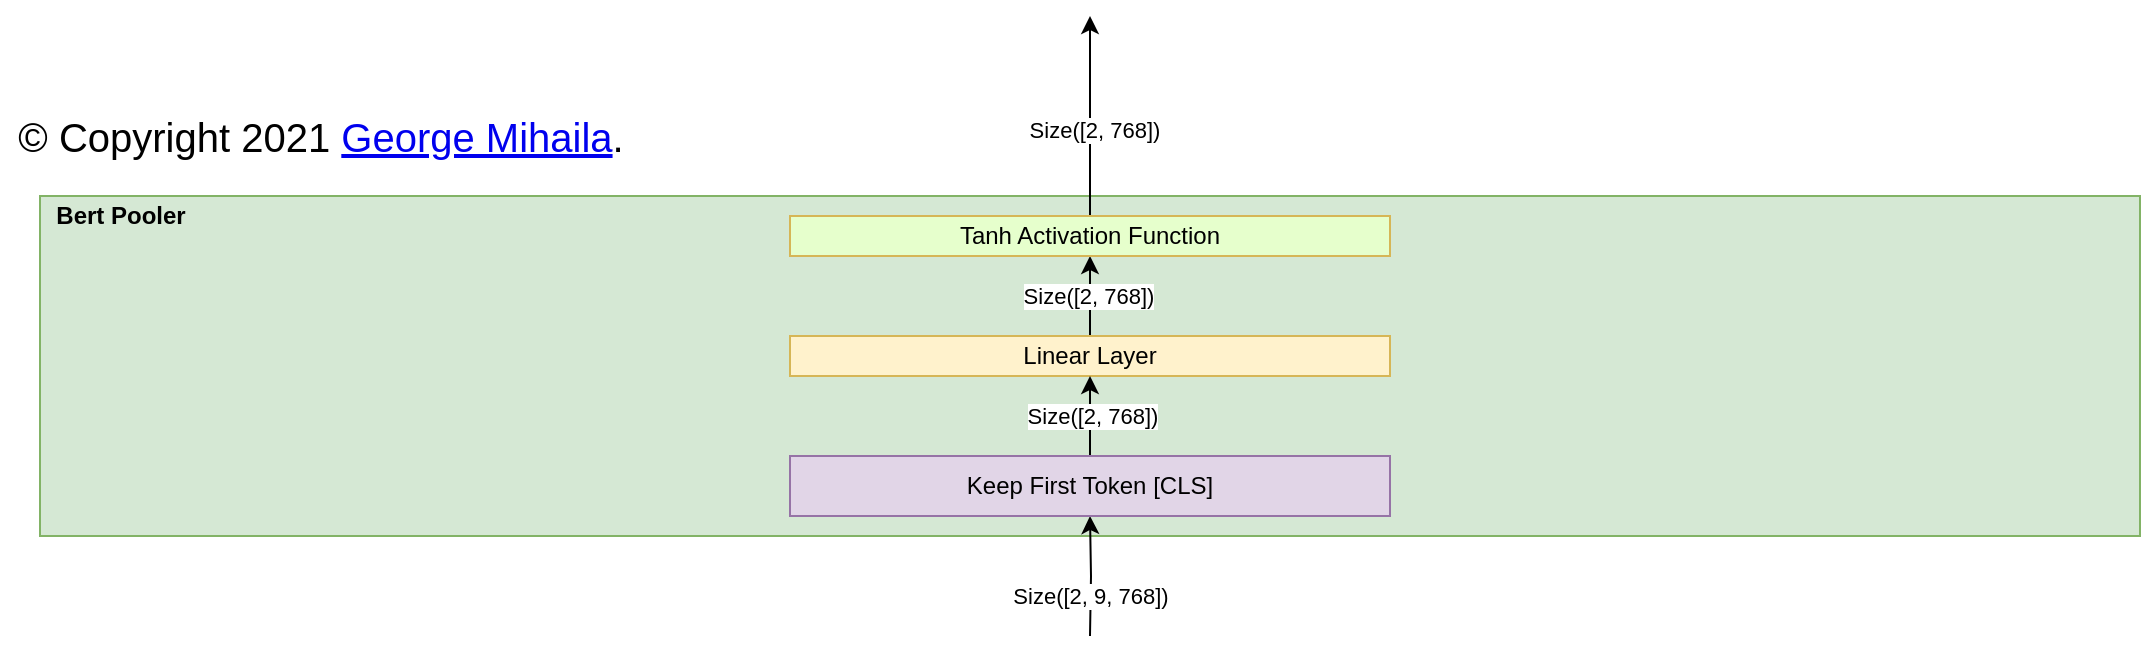 <mxfile version="13.6.2" type="device"><diagram id="_HLWoPTl8mygX4-KRio4" name="Page-1"><mxGraphModel dx="1963" dy="2941" grid="1" gridSize="10" guides="1" tooltips="1" connect="1" arrows="1" fold="1" page="1" pageScale="1" pageWidth="850" pageHeight="1100" math="0" shadow="0"><root><mxCell id="0"/><mxCell id="1" parent="0"/><mxCell id="aA5mKK5azMRMXM0Omi67-4" value="" style="rounded=0;whiteSpace=wrap;html=1;fillColor=#d5e8d4;strokeColor=#82b366;" parent="1" vertex="1"><mxGeometry x="-140" y="-1130" width="1050" height="170" as="geometry"/></mxCell><mxCell id="aA5mKK5azMRMXM0Omi67-5" value="&lt;b&gt;Bert Pooler&lt;/b&gt;" style="text;html=1;align=center;verticalAlign=middle;resizable=0;points=[];autosize=1;" parent="1" vertex="1"><mxGeometry x="-140" y="-1130" width="80" height="20" as="geometry"/></mxCell><mxCell id="aA5mKK5azMRMXM0Omi67-213" style="edgeStyle=orthogonalEdgeStyle;rounded=0;orthogonalLoop=1;jettySize=auto;html=1;entryX=0.5;entryY=1;entryDx=0;entryDy=0;fontColor=#000000;" parent="1" target="aA5mKK5azMRMXM0Omi67-212" edge="1"><mxGeometry relative="1" as="geometry"><mxPoint x="385" y="-910" as="sourcePoint"/></mxGeometry></mxCell><mxCell id="aA5mKK5azMRMXM0Omi67-218" style="edgeStyle=orthogonalEdgeStyle;rounded=0;orthogonalLoop=1;jettySize=auto;html=1;exitX=0.5;exitY=0;exitDx=0;exitDy=0;entryX=0.5;entryY=1;entryDx=0;entryDy=0;fontColor=#000000;" parent="1" source="aA5mKK5azMRMXM0Omi67-211" target="aA5mKK5azMRMXM0Omi67-217" edge="1"><mxGeometry relative="1" as="geometry"/></mxCell><mxCell id="aA5mKK5azMRMXM0Omi67-219" value="Size([2, 768])" style="edgeLabel;html=1;align=center;verticalAlign=middle;resizable=0;points=[];fontColor=#000000;" parent="aA5mKK5azMRMXM0Omi67-218" vertex="1" connectable="0"><mxGeometry y="1" relative="1" as="geometry"><mxPoint as="offset"/></mxGeometry></mxCell><mxCell id="aA5mKK5azMRMXM0Omi67-211" value="Linear Layer" style="rounded=0;whiteSpace=wrap;html=1;fillColor=#fff2cc;strokeColor=#d6b656;" parent="1" vertex="1"><mxGeometry x="235" y="-1060" width="300" height="20" as="geometry"/></mxCell><mxCell id="aA5mKK5azMRMXM0Omi67-215" style="edgeStyle=orthogonalEdgeStyle;rounded=0;orthogonalLoop=1;jettySize=auto;html=1;exitX=0.5;exitY=0;exitDx=0;exitDy=0;entryX=0.5;entryY=1;entryDx=0;entryDy=0;fontColor=#000000;" parent="1" source="aA5mKK5azMRMXM0Omi67-212" target="aA5mKK5azMRMXM0Omi67-211" edge="1"><mxGeometry relative="1" as="geometry"/></mxCell><mxCell id="aA5mKK5azMRMXM0Omi67-216" value="Size([2, 768])" style="edgeLabel;html=1;align=center;verticalAlign=middle;resizable=0;points=[];fontColor=#000000;" parent="aA5mKK5azMRMXM0Omi67-215" vertex="1" connectable="0"><mxGeometry y="-1" relative="1" as="geometry"><mxPoint as="offset"/></mxGeometry></mxCell><mxCell id="aA5mKK5azMRMXM0Omi67-212" value="Keep First Token [CLS]" style="rounded=0;whiteSpace=wrap;html=1;fillColor=#e1d5e7;strokeColor=#9673a6;" parent="1" vertex="1"><mxGeometry x="235" y="-1000" width="300" height="30" as="geometry"/></mxCell><mxCell id="aA5mKK5azMRMXM0Omi67-299" style="edgeStyle=orthogonalEdgeStyle;rounded=0;orthogonalLoop=1;jettySize=auto;html=1;exitX=0.5;exitY=0;exitDx=0;exitDy=0;entryX=0.5;entryY=1;entryDx=0;entryDy=0;fontColor=#000000;" parent="1" source="aA5mKK5azMRMXM0Omi67-217" edge="1"><mxGeometry relative="1" as="geometry"><mxPoint x="385" y="-1220" as="targetPoint"/></mxGeometry></mxCell><mxCell id="aA5mKK5azMRMXM0Omi67-300" value="Size([2, 768])" style="edgeLabel;html=1;align=center;verticalAlign=middle;resizable=0;points=[];fontColor=#000000;" parent="aA5mKK5azMRMXM0Omi67-299" vertex="1" connectable="0"><mxGeometry x="-0.14" y="-2" relative="1" as="geometry"><mxPoint as="offset"/></mxGeometry></mxCell><mxCell id="aA5mKK5azMRMXM0Omi67-217" value="Tanh Activation Function" style="rounded=0;whiteSpace=wrap;html=1;strokeColor=#d6b656;fillColor=#E6FFCC;" parent="1" vertex="1"><mxGeometry x="235" y="-1120" width="300" height="20" as="geometry"/></mxCell><mxCell id="ReVkQQabH1kGrBTH8sIi-1" value="&lt;font style=&quot;font-size: 20px&quot;&gt;© Copyright 2021 &lt;a href=&quot;https://gmihaila.github.io/&quot;&gt;George Mihaila&lt;/a&gt;.&lt;/font&gt;" style="text;html=1;align=center;verticalAlign=middle;resizable=0;points=[];autosize=1;fontColor=#000000;" parent="1" vertex="1"><mxGeometry x="-160" y="-1170" width="320" height="20" as="geometry"/></mxCell><mxCell id="pVHaB9bgY-oV30rJ9uAx-1" value="Size([2, 9, 768])" style="edgeLabel;html=1;align=center;verticalAlign=middle;resizable=0;points=[];fontColor=#000000;" vertex="1" connectable="0" parent="1"><mxGeometry x="385" y="-929.998" as="geometry"/></mxCell></root></mxGraphModel></diagram></mxfile>